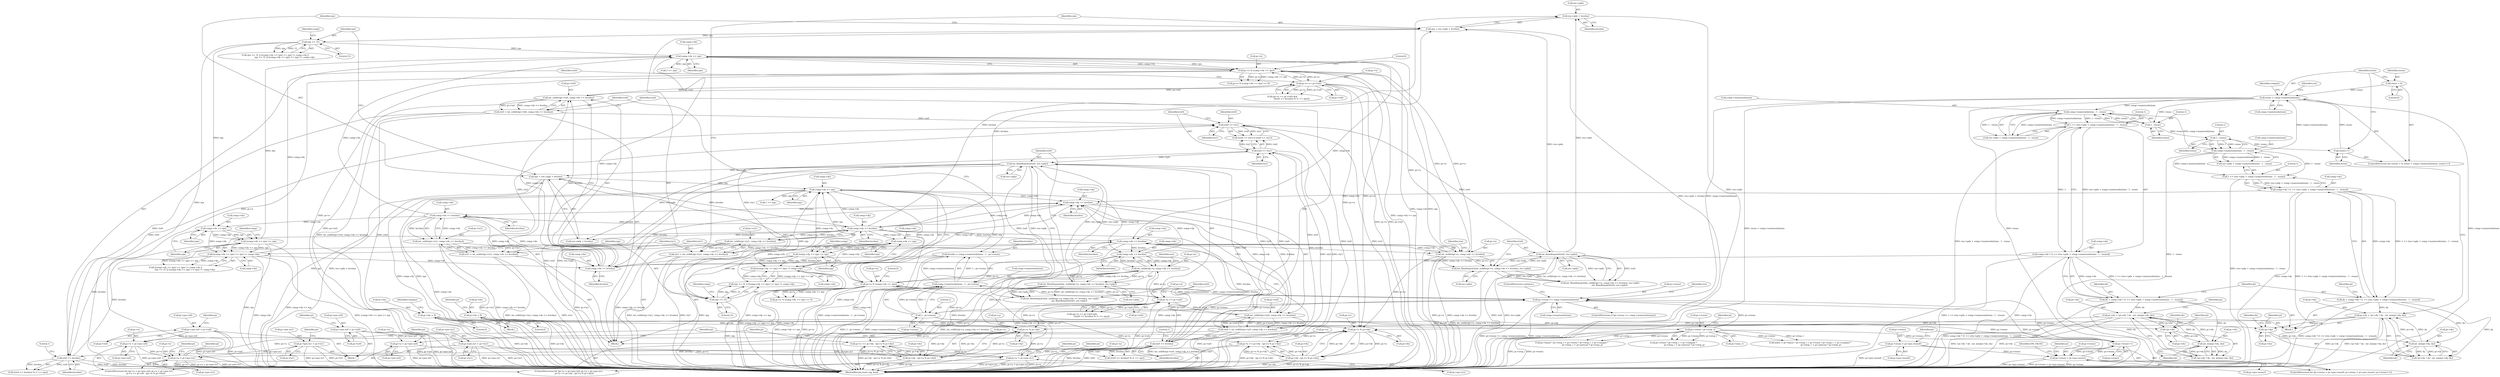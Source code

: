 digraph "0_openjpeg_c5bd64ea146162967c29bd2af0cbb845ba3eaaaf_1@pointer" {
"1000508" [label="(Call,res->pdx + levelno)"];
"1000656" [label="(Call,int_floordivpow2(trx0, res->pdx))"];
"1000632" [label="(Call,trx0 == trx1)"];
"1000462" [label="(Call,trx0 = int_ceildiv(pi->tx0, comp->dx << levelno))"];
"1000464" [label="(Call,int_ceildiv(pi->tx0, comp->dx << levelno))"];
"1000600" [label="(Call,pi->x == pi->tx0)"];
"1000589" [label="(Call,pi->x % (comp->dx << rpx))"];
"1000363" [label="(Call,pi->x < pi->poc.tx1)"];
"1000372" [label="(Call,pi->x += pi->dx - (pi->x % pi->dx))"];
"1000376" [label="(Call,pi->dx - (pi->x % pi->dx))"];
"1000380" [label="(Call,pi->x % pi->dx)"];
"1000644" [label="(Call,int_ceildiv(pi->x, comp->dx << levelno))"];
"1000648" [label="(Call,comp->dx << levelno)"];
"1000593" [label="(Call,comp->dx << rpx)"];
"1000490" [label="(Call,comp->dx << levelno)"];
"1000468" [label="(Call,comp->dx << levelno)"];
"1000186" [label="(Call,comp->dx * (1 << (res->pdx + comp->numresolutions - 1 - resno)))"];
"1000190" [label="(Call,1 << (res->pdx + comp->numresolutions - 1 - resno))"];
"1000196" [label="(Call,comp->numresolutions - 1 - resno)"];
"1000166" [label="(Call,resno < comp->numresolutions)"];
"1000163" [label="(Call,resno = 0)"];
"1000171" [label="(Call,resno++)"];
"1000219" [label="(Call,1 - resno)"];
"1000200" [label="(Call,1 - resno)"];
"1000215" [label="(Call,comp->numresolutions - 1 - resno)"];
"1000526" [label="(Call,((comp->dx << rpx) >> rpx) != comp->dx)"];
"1000527" [label="(Call,(comp->dx << rpx) >> rpx)"];
"1000528" [label="(Call,comp->dx << rpx)"];
"1000522" [label="(Call,rpx >= 31)"];
"1000506" [label="(Call,rpx = res->pdx + levelno)"];
"1000501" [label="(Call,comp->dy << levelno)"];
"1000479" [label="(Call,comp->dy << levelno)"];
"1000562" [label="(Call,comp->dy << rpy)"];
"1000541" [label="(Call,((comp->dy << rpy) >> rpy) != comp->dy)"];
"1000542" [label="(Call,(comp->dy << rpy) >> rpy)"];
"1000543" [label="(Call,comp->dy << rpy)"];
"1000538" [label="(Call,rpy >= 31)"];
"1000513" [label="(Call,rpy = res->pdy + levelno)"];
"1000677" [label="(Call,int_floordivpow2(try0, res->pdy))"];
"1000473" [label="(Call,try0 = int_ceildiv(pi->ty0, comp->dy << levelno))"];
"1000475" [label="(Call,int_ceildiv(pi->ty0, comp->dy << levelno))"];
"1000569" [label="(Call,pi->y == pi->ty0)"];
"1000558" [label="(Call,pi->y % (comp->dy << rpy))"];
"1000665" [label="(Call,int_ceildiv(pi->y, comp->dy << levelno))"];
"1000669" [label="(Call,comp->dy << levelno)"];
"1000328" [label="(Call,pi->y < pi->poc.ty1)"];
"1000337" [label="(Call,pi->y += pi->dy - (pi->y % pi->dy))"];
"1000341" [label="(Call,pi->dy - (pi->y % pi->dy))"];
"1000345" [label="(Call,pi->y % pi->dy)"];
"1000237" [label="(Call,pi->dy = !pi->dy ? dy : int_min(pi->dy, dy))"];
"1000247" [label="(Call,int_min(pi->dy, dy))"];
"1000242" [label="(Call,!pi->dy)"];
"1000137" [label="(Call,pi->dy = 0)"];
"1000203" [label="(Call,dy = comp->dy * (1 << (res->pdy + comp->numresolutions - 1 - resno)))"];
"1000205" [label="(Call,comp->dy * (1 << (res->pdy + comp->numresolutions - 1 - resno)))"];
"1000209" [label="(Call,1 << (res->pdy + comp->numresolutions - 1 - resno))"];
"1000319" [label="(Call,pi->y = pi->poc.ty0)"];
"1000258" [label="(Call,pi->poc.ty0 = pi->ty0)"];
"1000276" [label="(Call,pi->poc.ty1 = pi->ty1)"];
"1000577" [label="(Call,try0 << levelno)"];
"1000635" [label="(Call,try0 == try1)"];
"1000495" [label="(Call,try1 = int_ceildiv(pi->ty1, comp->dy << levelno))"];
"1000497" [label="(Call,int_ceildiv(pi->ty1, comp->dy << levelno))"];
"1000664" [label="(Call,int_floordivpow2(int_ceildiv(pi->y, comp->dy << levelno), res->pdy))"];
"1000451" [label="(Call,levelno = comp->numresolutions - 1 - pi->resno)"];
"1000453" [label="(Call,comp->numresolutions - 1 - pi->resno)"];
"1000432" [label="(Call,pi->resno >= comp->numresolutions)"];
"1000457" [label="(Call,1 - pi->resno)"];
"1000728" [label="(Call,pi->resno * pi->step_r)"];
"1000304" [label="(Call,pi->resno < pi->poc.resno1)"];
"1000295" [label="(Call,pi->resno = pi->poc.resno0)"];
"1000313" [label="(Call,pi->resno++)"];
"1000608" [label="(Call,trx0 << levelno)"];
"1000222" [label="(Call,pi->dx = !pi->dx ? dx : int_min(pi->dx, dx))"];
"1000184" [label="(Call,dx = comp->dx * (1 << (res->pdx + comp->numresolutions - 1 - resno)))"];
"1000232" [label="(Call,int_min(pi->dx, dx))"];
"1000227" [label="(Call,!pi->dx)"];
"1000132" [label="(Call,pi->dx = 0)"];
"1000354" [label="(Call,pi->x = pi->poc.tx0)"];
"1000267" [label="(Call,pi->poc.tx0 = pi->tx0)"];
"1000285" [label="(Call,pi->poc.tx1 = pi->tx1)"];
"1000484" [label="(Call,trx1 = int_ceildiv(pi->tx1, comp->dx << levelno))"];
"1000486" [label="(Call,int_ceildiv(pi->tx1, comp->dx << levelno))"];
"1000643" [label="(Call,int_floordivpow2(int_ceildiv(pi->x, comp->dx << levelno), res->pdx))"];
"1000494" [label="(Identifier,levelno)"];
"1000568" [label="(Call,(pi->y == pi->ty0) &&\n                             ((try0 << levelno) % (1 << rpy)))"];
"1000232" [label="(Call,int_min(pi->dx, dx))"];
"1000769" [label="(Identifier,OPJ_FALSE)"];
"1000297" [label="(Identifier,pi)"];
"1000674" [label="(Call,res->pdy)"];
"1000318" [label="(ControlStructure,for (pi->y = pi->poc.ty0; pi->y < pi->poc.ty1;\n                pi->y += pi->dy - (pi->y % pi->dy)))"];
"1000633" [label="(Identifier,trx0)"];
"1000349" [label="(Call,pi->dy)"];
"1000609" [label="(Identifier,trx0)"];
"1000540" [label="(Literal,31)"];
"1000177" [label="(Identifier,res)"];
"1000139" [label="(Identifier,pi)"];
"1000321" [label="(Identifier,pi)"];
"1000599" [label="(Call,(pi->x == pi->tx0) &&\n                            ((trx0 << levelno) % (1 << rpx)))"];
"1000524" [label="(Literal,31)"];
"1000384" [label="(Call,pi->dx)"];
"1000440" [label="(ControlStructure,continue;)"];
"1000666" [label="(Call,pi->y)"];
"1000479" [label="(Call,comp->dy << levelno)"];
"1000678" [label="(Identifier,try0)"];
"1000201" [label="(Literal,1)"];
"1000509" [label="(Call,res->pdx)"];
"1000328" [label="(Call,pi->y < pi->poc.ty1)"];
"1000268" [label="(Call,pi->poc.tx0)"];
"1000337" [label="(Call,pi->y += pi->dy - (pi->y % pi->dy))"];
"1000728" [label="(Call,pi->resno * pi->step_r)"];
"1000502" [label="(Call,comp->dy)"];
"1000206" [label="(Call,comp->dy)"];
"1000209" [label="(Call,1 << (res->pdy + comp->numresolutions - 1 - resno))"];
"1000264" [label="(Call,pi->ty0)"];
"1000234" [label="(Identifier,pi)"];
"1000354" [label="(Call,pi->x = pi->poc.tx0)"];
"1000549" [label="(Call,comp->dy)"];
"1000453" [label="(Call,comp->numresolutions - 1 - pi->resno)"];
"1000295" [label="(Call,pi->resno = pi->poc.resno0)"];
"1000259" [label="(Call,pi->poc.ty0)"];
"1000496" [label="(Identifier,try1)"];
"1000557" [label="(Call,pi->y % (comp->dy << rpy) == 0)"];
"1000506" [label="(Call,rpx = res->pdx + levelno)"];
"1000211" [label="(Call,res->pdy + comp->numresolutions - 1 - resno)"];
"1000241" [label="(Call,!pi->dy ? dy : int_min(pi->dy, dy))"];
"1000313" [label="(Call,pi->resno++)"];
"1000306" [label="(Identifier,pi)"];
"1000663" [label="(Call,int_floordivpow2(int_ceildiv(pi->y, comp->dy << levelno), res->pdy)\n                           - int_floordivpow2(try0, res->pdy))"];
"1000645" [label="(Call,pi->x)"];
"1000472" [label="(Identifier,levelno)"];
"1000248" [label="(Call,pi->dy)"];
"1000608" [label="(Call,trx0 << levelno)"];
"1000221" [label="(Identifier,resno)"];
"1000515" [label="(Call,res->pdy + levelno)"];
"1000277" [label="(Call,pi->poc.ty1)"];
"1000219" [label="(Call,1 - resno)"];
"1000320" [label="(Call,pi->y)"];
"1000132" [label="(Call,pi->dx = 0)"];
"1000436" [label="(Call,comp->numresolutions)"];
"1000286" [label="(Call,pi->poc.tx1)"];
"1000495" [label="(Call,try1 = int_ceildiv(pi->ty1, comp->dy << levelno))"];
"1000239" [label="(Identifier,pi)"];
"1000485" [label="(Identifier,trx1)"];
"1000204" [label="(Identifier,dy)"];
"1000238" [label="(Call,pi->dy)"];
"1000184" [label="(Call,dx = comp->dx * (1 << (res->pdx + comp->numresolutions - 1 - resno)))"];
"1000545" [label="(Identifier,comp)"];
"1000144" [label="(Identifier,compno)"];
"1000732" [label="(Call,pi->step_r)"];
"1000649" [label="(Call,comp->dx)"];
"1000535" [label="(Identifier,comp)"];
"1000323" [label="(Call,pi->poc.ty0)"];
"1000643" [label="(Call,int_floordivpow2(int_ceildiv(pi->x, comp->dx << levelno), res->pdx))"];
"1000717" [label="(Call,index = pi->layno * pi->step_l + pi->resno * pi->step_r + pi->compno *\n                                pi->step_c + pi->precno * pi->step_p)"];
"1000567" [label="(Literal,0)"];
"1000338" [label="(Call,pi->y)"];
"1000226" [label="(Call,!pi->dx ? dx : int_min(pi->dx, dx))"];
"1000291" [label="(Call,pi->tx1)"];
"1000632" [label="(Call,trx0 == trx1)"];
"1000719" [label="(Call,pi->layno * pi->step_l + pi->resno * pi->step_r + pi->compno *\n                                pi->step_c + pi->precno * pi->step_p)"];
"1000644" [label="(Call,int_ceildiv(pi->x, comp->dx << levelno))"];
"1000451" [label="(Call,levelno = comp->numresolutions - 1 - pi->resno)"];
"1000459" [label="(Call,pi->resno)"];
"1000473" [label="(Call,try0 = int_ceildiv(pi->ty0, comp->dy << levelno))"];
"1000196" [label="(Call,comp->numresolutions - 1 - resno)"];
"1000203" [label="(Call,dy = comp->dy * (1 << (res->pdy + comp->numresolutions - 1 - resno)))"];
"1000243" [label="(Call,pi->dy)"];
"1000233" [label="(Call,pi->dx)"];
"1000611" [label="(Call,1 << rpx)"];
"1000512" [label="(Identifier,levelno)"];
"1000432" [label="(Call,pi->resno >= comp->numresolutions)"];
"1000580" [label="(Call,1 << rpy)"];
"1000673" [label="(Identifier,levelno)"];
"1000187" [label="(Call,comp->dx)"];
"1000636" [label="(Identifier,try0)"];
"1000491" [label="(Call,comp->dx)"];
"1000528" [label="(Call,comp->dx << rpx)"];
"1000332" [label="(Call,pi->poc.ty1)"];
"1000294" [label="(ControlStructure,for (pi->resno = pi->poc.resno0; pi->resno < pi->poc.resno1; pi->resno++))"];
"1000604" [label="(Call,pi->tx0)"];
"1000539" [label="(Identifier,rpy)"];
"1000454" [label="(Call,comp->numresolutions)"];
"1000228" [label="(Call,pi->dx)"];
"1000635" [label="(Call,try0 == try1)"];
"1000727" [label="(Call,pi->resno * pi->step_r + pi->compno *\n                                pi->step_c + pi->precno * pi->step_p)"];
"1000190" [label="(Call,1 << (res->pdx + comp->numresolutions - 1 - resno))"];
"1000497" [label="(Call,int_ceildiv(pi->ty1, comp->dy << levelno))"];
"1000251" [label="(Identifier,dy)"];
"1000258" [label="(Call,pi->poc.ty0 = pi->ty0)"];
"1000166" [label="(Call,resno < comp->numresolutions)"];
"1000339" [label="(Identifier,pi)"];
"1000573" [label="(Call,pi->ty0)"];
"1000356" [label="(Identifier,pi)"];
"1000530" [label="(Identifier,comp)"];
"1000167" [label="(Identifier,resno)"];
"1000522" [label="(Call,rpx >= 31)"];
"1000631" [label="(Call,(trx0 == trx1) || (try0 == try1))"];
"1000223" [label="(Call,pi->dx)"];
"1000634" [label="(Identifier,trx1)"];
"1000486" [label="(Call,int_ceildiv(pi->tx1, comp->dx << levelno))"];
"1000304" [label="(Call,pi->resno < pi->poc.resno1)"];
"1000521" [label="(Call,rpx >= 31 || ((comp->dx << rpx) >> rpx) != comp->dx ||\n                            rpy >= 31 || ((comp->dy << rpy) >> rpy) != comp->dy)"];
"1000501" [label="(Call,comp->dy << levelno)"];
"1000242" [label="(Call,!pi->dy)"];
"1000168" [label="(Call,comp->numresolutions)"];
"1000669" [label="(Call,comp->dy << levelno)"];
"1000215" [label="(Call,comp->numresolutions - 1 - resno)"];
"1000330" [label="(Identifier,pi)"];
"1000538" [label="(Call,rpy >= 31)"];
"1000288" [label="(Identifier,pi)"];
"1000579" [label="(Identifier,levelno)"];
"1000483" [label="(Identifier,levelno)"];
"1000353" [label="(ControlStructure,for (pi->x = pi->poc.tx0; pi->x < pi->poc.tx1;\n                    pi->x += pi->dx - (pi->x % pi->dx)))"];
"1000373" [label="(Call,pi->x)"];
"1000468" [label="(Call,comp->dx << levelno)"];
"1000598" [label="(Literal,0)"];
"1000377" [label="(Call,pi->dx)"];
"1000559" [label="(Call,pi->y)"];
"1000185" [label="(Identifier,dx)"];
"1000533" [label="(Identifier,rpx)"];
"1000236" [label="(Identifier,dx)"];
"1000133" [label="(Call,pi->dx)"];
"1000514" [label="(Identifier,rpy)"];
"1000523" [label="(Identifier,rpx)"];
"1000738" [label="(Identifier,pi)"];
"1000770" [label="(MethodReturn,static opj_bool)"];
"1000345" [label="(Call,pi->y % pi->dy)"];
"1000314" [label="(Call,pi->resno)"];
"1000376" [label="(Call,pi->dx - (pi->x % pi->dx))"];
"1000577" [label="(Call,try0 << levelno)"];
"1000607" [label="(Call,(trx0 << levelno) % (1 << rpx))"];
"1000267" [label="(Call,pi->poc.tx0 = pi->tx0)"];
"1000505" [label="(Identifier,levelno)"];
"1000653" [label="(Call,res->pdx)"];
"1000656" [label="(Call,int_floordivpow2(trx0, res->pdx))"];
"1000136" [label="(Literal,0)"];
"1000279" [label="(Identifier,pi)"];
"1000547" [label="(Identifier,rpy)"];
"1000534" [label="(Call,comp->dx)"];
"1000563" [label="(Call,comp->dy)"];
"1000137" [label="(Call,pi->dy = 0)"];
"1000381" [label="(Call,pi->x)"];
"1000342" [label="(Call,pi->dy)"];
"1000433" [label="(Call,pi->resno)"];
"1000637" [label="(Identifier,try1)"];
"1000319" [label="(Call,pi->y = pi->poc.ty0)"];
"1000570" [label="(Call,pi->y)"];
"1000654" [label="(Identifier,res)"];
"1000367" [label="(Call,pi->poc.tx1)"];
"1000200" [label="(Call,1 - resno)"];
"1000315" [label="(Identifier,pi)"];
"1000463" [label="(Identifier,trx0)"];
"1000162" [label="(ControlStructure,for (resno = 0; resno < comp->numresolutions; resno++))"];
"1000508" [label="(Call,res->pdx + levelno)"];
"1000476" [label="(Call,pi->ty0)"];
"1000210" [label="(Literal,1)"];
"1000594" [label="(Call,comp->dx)"];
"1000431" [label="(ControlStructure,if (pi->resno >= comp->numresolutions))"];
"1000299" [label="(Call,pi->poc.resno0)"];
"1000442" [label="(Identifier,res)"];
"1000548" [label="(Identifier,rpy)"];
"1000276" [label="(Call,pi->poc.ty1 = pi->ty1)"];
"1000355" [label="(Call,pi->x)"];
"1000152" [label="(Identifier,compno)"];
"1000658" [label="(Call,res->pdx)"];
"1000220" [label="(Literal,1)"];
"1000164" [label="(Identifier,resno)"];
"1000558" [label="(Call,pi->y % (comp->dy << rpy))"];
"1000679" [label="(Call,res->pdy)"];
"1000273" [label="(Call,pi->tx0)"];
"1000480" [label="(Call,comp->dy)"];
"1000462" [label="(Call,trx0 = int_ceildiv(pi->tx0, comp->dx << levelno))"];
"1000600" [label="(Call,pi->x == pi->tx0)"];
"1000578" [label="(Identifier,try0)"];
"1000341" [label="(Call,pi->dy - (pi->y % pi->dy))"];
"1000529" [label="(Call,comp->dx)"];
"1000526" [label="(Call,((comp->dx << rpx) >> rpx) != comp->dx)"];
"1000465" [label="(Call,pi->tx0)"];
"1000475" [label="(Call,int_ceildiv(pi->ty0, comp->dy << levelno))"];
"1000205" [label="(Call,comp->dy * (1 << (res->pdy + comp->numresolutions - 1 - resno)))"];
"1000541" [label="(Call,((comp->dy << rpy) >> rpy) != comp->dy)"];
"1000576" [label="(Call,(try0 << levelno) % (1 << rpy))"];
"1000247" [label="(Call,int_min(pi->dy, dy))"];
"1000729" [label="(Call,pi->resno)"];
"1000588" [label="(Call,pi->x % (comp->dx << rpx) == 0)"];
"1000543" [label="(Call,comp->dy << rpy)"];
"1000192" [label="(Call,res->pdx + comp->numresolutions - 1 - resno)"];
"1000391" [label="(Identifier,pi)"];
"1000527" [label="(Call,(comp->dx << rpx) >> rpx)"];
"1000124" [label="(Block,)"];
"1000296" [label="(Call,pi->resno)"];
"1000532" [label="(Identifier,rpx)"];
"1000513" [label="(Call,rpy = res->pdy + levelno)"];
"1000222" [label="(Call,pi->dx = !pi->dx ? dx : int_min(pi->dx, dx))"];
"1000216" [label="(Call,comp->numresolutions)"];
"1000525" [label="(Call,((comp->dx << rpx) >> rpx) != comp->dx ||\n                            rpy >= 31 || ((comp->dy << rpy) >> rpy) != comp->dy)"];
"1000364" [label="(Call,pi->x)"];
"1000458" [label="(Literal,1)"];
"1000346" [label="(Call,pi->y)"];
"1000657" [label="(Identifier,trx0)"];
"1000670" [label="(Call,comp->dy)"];
"1000652" [label="(Identifier,levelno)"];
"1000569" [label="(Call,pi->y == pi->ty0)"];
"1000365" [label="(Identifier,pi)"];
"1000227" [label="(Call,!pi->dx)"];
"1000411" [label="(Block,)"];
"1000224" [label="(Identifier,pi)"];
"1000498" [label="(Call,pi->ty1)"];
"1000550" [label="(Identifier,comp)"];
"1000544" [label="(Call,comp->dy)"];
"1000329" [label="(Call,pi->y)"];
"1000186" [label="(Call,comp->dx * (1 << (res->pdx + comp->numresolutions - 1 - resno)))"];
"1000138" [label="(Call,pi->dy)"];
"1000305" [label="(Call,pi->resno)"];
"1000677" [label="(Call,int_floordivpow2(try0, res->pdy))"];
"1000171" [label="(Call,resno++)"];
"1000358" [label="(Call,pi->poc.tx0)"];
"1000372" [label="(Call,pi->x += pi->dx - (pi->x % pi->dx))"];
"1000581" [label="(Literal,1)"];
"1000566" [label="(Identifier,rpy)"];
"1000237" [label="(Call,pi->dy = !pi->dy ? dy : int_min(pi->dy, dy))"];
"1000675" [label="(Identifier,res)"];
"1000270" [label="(Identifier,pi)"];
"1000202" [label="(Identifier,resno)"];
"1000507" [label="(Identifier,rpx)"];
"1000173" [label="(Block,)"];
"1000172" [label="(Identifier,resno)"];
"1000246" [label="(Identifier,dy)"];
"1000484" [label="(Call,trx1 = int_ceildiv(pi->tx1, comp->dx << levelno))"];
"1000589" [label="(Call,pi->x % (comp->dx << rpx))"];
"1000457" [label="(Call,1 - pi->resno)"];
"1000141" [label="(Literal,0)"];
"1000163" [label="(Call,resno = 0)"];
"1000490" [label="(Call,comp->dx << levelno)"];
"1000487" [label="(Call,pi->tx1)"];
"1000257" [label="(Block,)"];
"1000469" [label="(Call,comp->dx)"];
"1000452" [label="(Identifier,levelno)"];
"1000665" [label="(Call,int_ceildiv(pi->y, comp->dy << levelno))"];
"1000542" [label="(Call,(comp->dy << rpy) >> rpy)"];
"1000610" [label="(Identifier,levelno)"];
"1000593" [label="(Call,comp->dx << rpx)"];
"1000601" [label="(Call,pi->x)"];
"1000363" [label="(Call,pi->x < pi->poc.tx1)"];
"1000197" [label="(Call,comp->numresolutions)"];
"1000562" [label="(Call,comp->dy << rpy)"];
"1000231" [label="(Identifier,dx)"];
"1000464" [label="(Call,int_ceildiv(pi->tx0, comp->dx << levelno))"];
"1000380" [label="(Call,pi->x % pi->dx)"];
"1000642" [label="(Call,int_floordivpow2(int_ceildiv(pi->x, comp->dx << levelno), res->pdx)\n                           - int_floordivpow2(trx0, res->pdx))"];
"1000249" [label="(Identifier,pi)"];
"1000285" [label="(Call,pi->poc.tx1 = pi->tx1)"];
"1000597" [label="(Identifier,rpx)"];
"1000612" [label="(Literal,1)"];
"1000474" [label="(Identifier,try0)"];
"1000308" [label="(Call,pi->poc.resno1)"];
"1000165" [label="(Literal,0)"];
"1000664" [label="(Call,int_floordivpow2(int_ceildiv(pi->y, comp->dy << levelno), res->pdy))"];
"1000537" [label="(Call,rpy >= 31 || ((comp->dy << rpy) >> rpy) != comp->dy)"];
"1000648" [label="(Call,comp->dx << levelno)"];
"1000590" [label="(Call,pi->x)"];
"1000191" [label="(Literal,1)"];
"1000282" [label="(Call,pi->ty1)"];
"1000508" -> "1000506"  [label="AST: "];
"1000508" -> "1000512"  [label="CFG: "];
"1000509" -> "1000508"  [label="AST: "];
"1000512" -> "1000508"  [label="AST: "];
"1000506" -> "1000508"  [label="CFG: "];
"1000508" -> "1000770"  [label="DDG: res->pdx"];
"1000656" -> "1000508"  [label="DDG: res->pdx"];
"1000501" -> "1000508"  [label="DDG: levelno"];
"1000656" -> "1000642"  [label="AST: "];
"1000656" -> "1000658"  [label="CFG: "];
"1000657" -> "1000656"  [label="AST: "];
"1000658" -> "1000656"  [label="AST: "];
"1000642" -> "1000656"  [label="CFG: "];
"1000656" -> "1000770"  [label="DDG: res->pdx"];
"1000656" -> "1000770"  [label="DDG: trx0"];
"1000656" -> "1000506"  [label="DDG: res->pdx"];
"1000656" -> "1000643"  [label="DDG: res->pdx"];
"1000656" -> "1000642"  [label="DDG: trx0"];
"1000656" -> "1000642"  [label="DDG: res->pdx"];
"1000632" -> "1000656"  [label="DDG: trx0"];
"1000643" -> "1000656"  [label="DDG: res->pdx"];
"1000632" -> "1000631"  [label="AST: "];
"1000632" -> "1000634"  [label="CFG: "];
"1000633" -> "1000632"  [label="AST: "];
"1000634" -> "1000632"  [label="AST: "];
"1000636" -> "1000632"  [label="CFG: "];
"1000631" -> "1000632"  [label="CFG: "];
"1000632" -> "1000770"  [label="DDG: trx0"];
"1000632" -> "1000770"  [label="DDG: trx1"];
"1000632" -> "1000631"  [label="DDG: trx0"];
"1000632" -> "1000631"  [label="DDG: trx1"];
"1000462" -> "1000632"  [label="DDG: trx0"];
"1000608" -> "1000632"  [label="DDG: trx0"];
"1000484" -> "1000632"  [label="DDG: trx1"];
"1000462" -> "1000411"  [label="AST: "];
"1000462" -> "1000464"  [label="CFG: "];
"1000463" -> "1000462"  [label="AST: "];
"1000464" -> "1000462"  [label="AST: "];
"1000474" -> "1000462"  [label="CFG: "];
"1000462" -> "1000770"  [label="DDG: trx0"];
"1000462" -> "1000770"  [label="DDG: int_ceildiv(pi->tx0, comp->dx << levelno)"];
"1000464" -> "1000462"  [label="DDG: pi->tx0"];
"1000464" -> "1000462"  [label="DDG: comp->dx << levelno"];
"1000462" -> "1000608"  [label="DDG: trx0"];
"1000464" -> "1000468"  [label="CFG: "];
"1000465" -> "1000464"  [label="AST: "];
"1000468" -> "1000464"  [label="AST: "];
"1000464" -> "1000770"  [label="DDG: pi->tx0"];
"1000600" -> "1000464"  [label="DDG: pi->tx0"];
"1000468" -> "1000464"  [label="DDG: comp->dx"];
"1000468" -> "1000464"  [label="DDG: levelno"];
"1000464" -> "1000600"  [label="DDG: pi->tx0"];
"1000600" -> "1000599"  [label="AST: "];
"1000600" -> "1000604"  [label="CFG: "];
"1000601" -> "1000600"  [label="AST: "];
"1000604" -> "1000600"  [label="AST: "];
"1000609" -> "1000600"  [label="CFG: "];
"1000599" -> "1000600"  [label="CFG: "];
"1000600" -> "1000770"  [label="DDG: pi->tx0"];
"1000600" -> "1000770"  [label="DDG: pi->x"];
"1000600" -> "1000380"  [label="DDG: pi->x"];
"1000600" -> "1000589"  [label="DDG: pi->x"];
"1000600" -> "1000599"  [label="DDG: pi->x"];
"1000600" -> "1000599"  [label="DDG: pi->tx0"];
"1000589" -> "1000600"  [label="DDG: pi->x"];
"1000600" -> "1000644"  [label="DDG: pi->x"];
"1000589" -> "1000588"  [label="AST: "];
"1000589" -> "1000593"  [label="CFG: "];
"1000590" -> "1000589"  [label="AST: "];
"1000593" -> "1000589"  [label="AST: "];
"1000598" -> "1000589"  [label="CFG: "];
"1000589" -> "1000770"  [label="DDG: pi->x"];
"1000589" -> "1000770"  [label="DDG: comp->dx << rpx"];
"1000589" -> "1000380"  [label="DDG: pi->x"];
"1000589" -> "1000588"  [label="DDG: pi->x"];
"1000589" -> "1000588"  [label="DDG: comp->dx << rpx"];
"1000363" -> "1000589"  [label="DDG: pi->x"];
"1000644" -> "1000589"  [label="DDG: pi->x"];
"1000593" -> "1000589"  [label="DDG: comp->dx"];
"1000593" -> "1000589"  [label="DDG: rpx"];
"1000589" -> "1000644"  [label="DDG: pi->x"];
"1000363" -> "1000353"  [label="AST: "];
"1000363" -> "1000367"  [label="CFG: "];
"1000364" -> "1000363"  [label="AST: "];
"1000367" -> "1000363"  [label="AST: "];
"1000391" -> "1000363"  [label="CFG: "];
"1000339" -> "1000363"  [label="CFG: "];
"1000363" -> "1000770"  [label="DDG: pi->x"];
"1000363" -> "1000770"  [label="DDG: pi->poc.tx1"];
"1000363" -> "1000770"  [label="DDG: pi->x < pi->poc.tx1"];
"1000372" -> "1000363"  [label="DDG: pi->x"];
"1000354" -> "1000363"  [label="DDG: pi->x"];
"1000285" -> "1000363"  [label="DDG: pi->poc.tx1"];
"1000363" -> "1000380"  [label="DDG: pi->x"];
"1000372" -> "1000353"  [label="AST: "];
"1000372" -> "1000376"  [label="CFG: "];
"1000373" -> "1000372"  [label="AST: "];
"1000376" -> "1000372"  [label="AST: "];
"1000365" -> "1000372"  [label="CFG: "];
"1000372" -> "1000770"  [label="DDG: pi->dx - (pi->x % pi->dx)"];
"1000376" -> "1000372"  [label="DDG: pi->dx"];
"1000376" -> "1000372"  [label="DDG: pi->x % pi->dx"];
"1000380" -> "1000372"  [label="DDG: pi->x"];
"1000376" -> "1000380"  [label="CFG: "];
"1000377" -> "1000376"  [label="AST: "];
"1000380" -> "1000376"  [label="AST: "];
"1000376" -> "1000770"  [label="DDG: pi->dx"];
"1000376" -> "1000770"  [label="DDG: pi->x % pi->dx"];
"1000380" -> "1000376"  [label="DDG: pi->dx"];
"1000380" -> "1000376"  [label="DDG: pi->x"];
"1000376" -> "1000380"  [label="DDG: pi->dx"];
"1000380" -> "1000384"  [label="CFG: "];
"1000381" -> "1000380"  [label="AST: "];
"1000384" -> "1000380"  [label="AST: "];
"1000644" -> "1000380"  [label="DDG: pi->x"];
"1000222" -> "1000380"  [label="DDG: pi->dx"];
"1000132" -> "1000380"  [label="DDG: pi->dx"];
"1000644" -> "1000643"  [label="AST: "];
"1000644" -> "1000648"  [label="CFG: "];
"1000645" -> "1000644"  [label="AST: "];
"1000648" -> "1000644"  [label="AST: "];
"1000654" -> "1000644"  [label="CFG: "];
"1000644" -> "1000770"  [label="DDG: comp->dx << levelno"];
"1000644" -> "1000770"  [label="DDG: pi->x"];
"1000644" -> "1000643"  [label="DDG: pi->x"];
"1000644" -> "1000643"  [label="DDG: comp->dx << levelno"];
"1000648" -> "1000644"  [label="DDG: comp->dx"];
"1000648" -> "1000644"  [label="DDG: levelno"];
"1000648" -> "1000652"  [label="CFG: "];
"1000649" -> "1000648"  [label="AST: "];
"1000652" -> "1000648"  [label="AST: "];
"1000648" -> "1000770"  [label="DDG: comp->dx"];
"1000648" -> "1000468"  [label="DDG: comp->dx"];
"1000593" -> "1000648"  [label="DDG: comp->dx"];
"1000577" -> "1000648"  [label="DDG: levelno"];
"1000608" -> "1000648"  [label="DDG: levelno"];
"1000501" -> "1000648"  [label="DDG: levelno"];
"1000648" -> "1000669"  [label="DDG: levelno"];
"1000593" -> "1000597"  [label="CFG: "];
"1000594" -> "1000593"  [label="AST: "];
"1000597" -> "1000593"  [label="AST: "];
"1000593" -> "1000770"  [label="DDG: rpx"];
"1000593" -> "1000770"  [label="DDG: comp->dx"];
"1000593" -> "1000468"  [label="DDG: comp->dx"];
"1000490" -> "1000593"  [label="DDG: comp->dx"];
"1000526" -> "1000593"  [label="DDG: comp->dx"];
"1000527" -> "1000593"  [label="DDG: rpx"];
"1000522" -> "1000593"  [label="DDG: rpx"];
"1000593" -> "1000611"  [label="DDG: rpx"];
"1000490" -> "1000486"  [label="AST: "];
"1000490" -> "1000494"  [label="CFG: "];
"1000491" -> "1000490"  [label="AST: "];
"1000494" -> "1000490"  [label="AST: "];
"1000486" -> "1000490"  [label="CFG: "];
"1000490" -> "1000770"  [label="DDG: comp->dx"];
"1000490" -> "1000468"  [label="DDG: comp->dx"];
"1000490" -> "1000486"  [label="DDG: comp->dx"];
"1000490" -> "1000486"  [label="DDG: levelno"];
"1000468" -> "1000490"  [label="DDG: comp->dx"];
"1000479" -> "1000490"  [label="DDG: levelno"];
"1000490" -> "1000501"  [label="DDG: levelno"];
"1000490" -> "1000528"  [label="DDG: comp->dx"];
"1000468" -> "1000472"  [label="CFG: "];
"1000469" -> "1000468"  [label="AST: "];
"1000472" -> "1000468"  [label="AST: "];
"1000186" -> "1000468"  [label="DDG: comp->dx"];
"1000526" -> "1000468"  [label="DDG: comp->dx"];
"1000451" -> "1000468"  [label="DDG: levelno"];
"1000468" -> "1000479"  [label="DDG: levelno"];
"1000186" -> "1000184"  [label="AST: "];
"1000186" -> "1000190"  [label="CFG: "];
"1000187" -> "1000186"  [label="AST: "];
"1000190" -> "1000186"  [label="AST: "];
"1000184" -> "1000186"  [label="CFG: "];
"1000186" -> "1000770"  [label="DDG: comp->dx"];
"1000186" -> "1000770"  [label="DDG: 1 << (res->pdx + comp->numresolutions - 1 - resno)"];
"1000186" -> "1000184"  [label="DDG: comp->dx"];
"1000186" -> "1000184"  [label="DDG: 1 << (res->pdx + comp->numresolutions - 1 - resno)"];
"1000190" -> "1000186"  [label="DDG: 1"];
"1000190" -> "1000186"  [label="DDG: res->pdx + comp->numresolutions - 1 - resno"];
"1000190" -> "1000192"  [label="CFG: "];
"1000191" -> "1000190"  [label="AST: "];
"1000192" -> "1000190"  [label="AST: "];
"1000190" -> "1000770"  [label="DDG: res->pdx + comp->numresolutions - 1 - resno"];
"1000196" -> "1000190"  [label="DDG: comp->numresolutions"];
"1000196" -> "1000190"  [label="DDG: 1 - resno"];
"1000196" -> "1000192"  [label="AST: "];
"1000196" -> "1000200"  [label="CFG: "];
"1000197" -> "1000196"  [label="AST: "];
"1000200" -> "1000196"  [label="AST: "];
"1000192" -> "1000196"  [label="CFG: "];
"1000196" -> "1000192"  [label="DDG: comp->numresolutions"];
"1000196" -> "1000192"  [label="DDG: 1 - resno"];
"1000166" -> "1000196"  [label="DDG: comp->numresolutions"];
"1000200" -> "1000196"  [label="DDG: 1"];
"1000200" -> "1000196"  [label="DDG: resno"];
"1000196" -> "1000215"  [label="DDG: comp->numresolutions"];
"1000166" -> "1000162"  [label="AST: "];
"1000166" -> "1000168"  [label="CFG: "];
"1000167" -> "1000166"  [label="AST: "];
"1000168" -> "1000166"  [label="AST: "];
"1000177" -> "1000166"  [label="CFG: "];
"1000152" -> "1000166"  [label="CFG: "];
"1000166" -> "1000770"  [label="DDG: comp->numresolutions"];
"1000166" -> "1000770"  [label="DDG: resno < comp->numresolutions"];
"1000166" -> "1000770"  [label="DDG: resno"];
"1000163" -> "1000166"  [label="DDG: resno"];
"1000171" -> "1000166"  [label="DDG: resno"];
"1000215" -> "1000166"  [label="DDG: comp->numresolutions"];
"1000166" -> "1000200"  [label="DDG: resno"];
"1000166" -> "1000432"  [label="DDG: comp->numresolutions"];
"1000163" -> "1000162"  [label="AST: "];
"1000163" -> "1000165"  [label="CFG: "];
"1000164" -> "1000163"  [label="AST: "];
"1000165" -> "1000163"  [label="AST: "];
"1000167" -> "1000163"  [label="CFG: "];
"1000171" -> "1000162"  [label="AST: "];
"1000171" -> "1000172"  [label="CFG: "];
"1000172" -> "1000171"  [label="AST: "];
"1000167" -> "1000171"  [label="CFG: "];
"1000219" -> "1000171"  [label="DDG: resno"];
"1000219" -> "1000215"  [label="AST: "];
"1000219" -> "1000221"  [label="CFG: "];
"1000220" -> "1000219"  [label="AST: "];
"1000221" -> "1000219"  [label="AST: "];
"1000215" -> "1000219"  [label="CFG: "];
"1000219" -> "1000215"  [label="DDG: 1"];
"1000219" -> "1000215"  [label="DDG: resno"];
"1000200" -> "1000219"  [label="DDG: resno"];
"1000200" -> "1000202"  [label="CFG: "];
"1000201" -> "1000200"  [label="AST: "];
"1000202" -> "1000200"  [label="AST: "];
"1000215" -> "1000211"  [label="AST: "];
"1000216" -> "1000215"  [label="AST: "];
"1000211" -> "1000215"  [label="CFG: "];
"1000215" -> "1000770"  [label="DDG: 1 - resno"];
"1000215" -> "1000209"  [label="DDG: comp->numresolutions"];
"1000215" -> "1000209"  [label="DDG: 1 - resno"];
"1000215" -> "1000211"  [label="DDG: comp->numresolutions"];
"1000215" -> "1000211"  [label="DDG: 1 - resno"];
"1000526" -> "1000525"  [label="AST: "];
"1000526" -> "1000534"  [label="CFG: "];
"1000527" -> "1000526"  [label="AST: "];
"1000534" -> "1000526"  [label="AST: "];
"1000539" -> "1000526"  [label="CFG: "];
"1000525" -> "1000526"  [label="CFG: "];
"1000526" -> "1000770"  [label="DDG: comp->dx"];
"1000526" -> "1000770"  [label="DDG: (comp->dx << rpx) >> rpx"];
"1000526" -> "1000525"  [label="DDG: (comp->dx << rpx) >> rpx"];
"1000526" -> "1000525"  [label="DDG: comp->dx"];
"1000527" -> "1000526"  [label="DDG: comp->dx << rpx"];
"1000527" -> "1000526"  [label="DDG: rpx"];
"1000528" -> "1000526"  [label="DDG: comp->dx"];
"1000527" -> "1000533"  [label="CFG: "];
"1000528" -> "1000527"  [label="AST: "];
"1000533" -> "1000527"  [label="AST: "];
"1000535" -> "1000527"  [label="CFG: "];
"1000527" -> "1000770"  [label="DDG: rpx"];
"1000527" -> "1000770"  [label="DDG: comp->dx << rpx"];
"1000528" -> "1000527"  [label="DDG: comp->dx"];
"1000528" -> "1000527"  [label="DDG: rpx"];
"1000528" -> "1000532"  [label="CFG: "];
"1000529" -> "1000528"  [label="AST: "];
"1000532" -> "1000528"  [label="AST: "];
"1000533" -> "1000528"  [label="CFG: "];
"1000522" -> "1000528"  [label="DDG: rpx"];
"1000522" -> "1000521"  [label="AST: "];
"1000522" -> "1000524"  [label="CFG: "];
"1000523" -> "1000522"  [label="AST: "];
"1000524" -> "1000522"  [label="AST: "];
"1000530" -> "1000522"  [label="CFG: "];
"1000521" -> "1000522"  [label="CFG: "];
"1000522" -> "1000770"  [label="DDG: rpx"];
"1000522" -> "1000521"  [label="DDG: rpx"];
"1000522" -> "1000521"  [label="DDG: 31"];
"1000506" -> "1000522"  [label="DDG: rpx"];
"1000506" -> "1000411"  [label="AST: "];
"1000507" -> "1000506"  [label="AST: "];
"1000514" -> "1000506"  [label="CFG: "];
"1000506" -> "1000770"  [label="DDG: res->pdx + levelno"];
"1000501" -> "1000506"  [label="DDG: levelno"];
"1000501" -> "1000497"  [label="AST: "];
"1000501" -> "1000505"  [label="CFG: "];
"1000502" -> "1000501"  [label="AST: "];
"1000505" -> "1000501"  [label="AST: "];
"1000497" -> "1000501"  [label="CFG: "];
"1000501" -> "1000770"  [label="DDG: comp->dy"];
"1000501" -> "1000479"  [label="DDG: comp->dy"];
"1000501" -> "1000497"  [label="DDG: comp->dy"];
"1000501" -> "1000497"  [label="DDG: levelno"];
"1000479" -> "1000501"  [label="DDG: comp->dy"];
"1000501" -> "1000513"  [label="DDG: levelno"];
"1000501" -> "1000515"  [label="DDG: levelno"];
"1000501" -> "1000543"  [label="DDG: comp->dy"];
"1000501" -> "1000562"  [label="DDG: comp->dy"];
"1000501" -> "1000577"  [label="DDG: levelno"];
"1000501" -> "1000608"  [label="DDG: levelno"];
"1000479" -> "1000475"  [label="AST: "];
"1000479" -> "1000483"  [label="CFG: "];
"1000480" -> "1000479"  [label="AST: "];
"1000483" -> "1000479"  [label="AST: "];
"1000475" -> "1000479"  [label="CFG: "];
"1000479" -> "1000475"  [label="DDG: comp->dy"];
"1000479" -> "1000475"  [label="DDG: levelno"];
"1000562" -> "1000479"  [label="DDG: comp->dy"];
"1000205" -> "1000479"  [label="DDG: comp->dy"];
"1000541" -> "1000479"  [label="DDG: comp->dy"];
"1000669" -> "1000479"  [label="DDG: comp->dy"];
"1000562" -> "1000558"  [label="AST: "];
"1000562" -> "1000566"  [label="CFG: "];
"1000563" -> "1000562"  [label="AST: "];
"1000566" -> "1000562"  [label="AST: "];
"1000558" -> "1000562"  [label="CFG: "];
"1000562" -> "1000770"  [label="DDG: comp->dy"];
"1000562" -> "1000770"  [label="DDG: rpy"];
"1000562" -> "1000558"  [label="DDG: comp->dy"];
"1000562" -> "1000558"  [label="DDG: rpy"];
"1000541" -> "1000562"  [label="DDG: comp->dy"];
"1000542" -> "1000562"  [label="DDG: rpy"];
"1000513" -> "1000562"  [label="DDG: rpy"];
"1000538" -> "1000562"  [label="DDG: rpy"];
"1000562" -> "1000580"  [label="DDG: rpy"];
"1000562" -> "1000669"  [label="DDG: comp->dy"];
"1000541" -> "1000537"  [label="AST: "];
"1000541" -> "1000549"  [label="CFG: "];
"1000542" -> "1000541"  [label="AST: "];
"1000549" -> "1000541"  [label="AST: "];
"1000537" -> "1000541"  [label="CFG: "];
"1000541" -> "1000770"  [label="DDG: (comp->dy << rpy) >> rpy"];
"1000541" -> "1000770"  [label="DDG: comp->dy"];
"1000541" -> "1000537"  [label="DDG: (comp->dy << rpy) >> rpy"];
"1000541" -> "1000537"  [label="DDG: comp->dy"];
"1000542" -> "1000541"  [label="DDG: comp->dy << rpy"];
"1000542" -> "1000541"  [label="DDG: rpy"];
"1000543" -> "1000541"  [label="DDG: comp->dy"];
"1000542" -> "1000548"  [label="CFG: "];
"1000543" -> "1000542"  [label="AST: "];
"1000548" -> "1000542"  [label="AST: "];
"1000550" -> "1000542"  [label="CFG: "];
"1000542" -> "1000770"  [label="DDG: rpy"];
"1000542" -> "1000770"  [label="DDG: comp->dy << rpy"];
"1000543" -> "1000542"  [label="DDG: comp->dy"];
"1000543" -> "1000542"  [label="DDG: rpy"];
"1000543" -> "1000547"  [label="CFG: "];
"1000544" -> "1000543"  [label="AST: "];
"1000547" -> "1000543"  [label="AST: "];
"1000548" -> "1000543"  [label="CFG: "];
"1000538" -> "1000543"  [label="DDG: rpy"];
"1000538" -> "1000537"  [label="AST: "];
"1000538" -> "1000540"  [label="CFG: "];
"1000539" -> "1000538"  [label="AST: "];
"1000540" -> "1000538"  [label="AST: "];
"1000545" -> "1000538"  [label="CFG: "];
"1000537" -> "1000538"  [label="CFG: "];
"1000538" -> "1000770"  [label="DDG: rpy"];
"1000538" -> "1000537"  [label="DDG: rpy"];
"1000538" -> "1000537"  [label="DDG: 31"];
"1000513" -> "1000538"  [label="DDG: rpy"];
"1000513" -> "1000411"  [label="AST: "];
"1000513" -> "1000515"  [label="CFG: "];
"1000514" -> "1000513"  [label="AST: "];
"1000515" -> "1000513"  [label="AST: "];
"1000523" -> "1000513"  [label="CFG: "];
"1000513" -> "1000770"  [label="DDG: rpy"];
"1000513" -> "1000770"  [label="DDG: res->pdy + levelno"];
"1000677" -> "1000513"  [label="DDG: res->pdy"];
"1000677" -> "1000663"  [label="AST: "];
"1000677" -> "1000679"  [label="CFG: "];
"1000678" -> "1000677"  [label="AST: "];
"1000679" -> "1000677"  [label="AST: "];
"1000663" -> "1000677"  [label="CFG: "];
"1000677" -> "1000770"  [label="DDG: try0"];
"1000677" -> "1000770"  [label="DDG: res->pdy"];
"1000677" -> "1000515"  [label="DDG: res->pdy"];
"1000677" -> "1000664"  [label="DDG: res->pdy"];
"1000677" -> "1000663"  [label="DDG: try0"];
"1000677" -> "1000663"  [label="DDG: res->pdy"];
"1000473" -> "1000677"  [label="DDG: try0"];
"1000577" -> "1000677"  [label="DDG: try0"];
"1000635" -> "1000677"  [label="DDG: try0"];
"1000664" -> "1000677"  [label="DDG: res->pdy"];
"1000473" -> "1000411"  [label="AST: "];
"1000473" -> "1000475"  [label="CFG: "];
"1000474" -> "1000473"  [label="AST: "];
"1000475" -> "1000473"  [label="AST: "];
"1000485" -> "1000473"  [label="CFG: "];
"1000473" -> "1000770"  [label="DDG: try0"];
"1000473" -> "1000770"  [label="DDG: int_ceildiv(pi->ty0, comp->dy << levelno)"];
"1000475" -> "1000473"  [label="DDG: pi->ty0"];
"1000475" -> "1000473"  [label="DDG: comp->dy << levelno"];
"1000473" -> "1000577"  [label="DDG: try0"];
"1000473" -> "1000635"  [label="DDG: try0"];
"1000476" -> "1000475"  [label="AST: "];
"1000475" -> "1000770"  [label="DDG: pi->ty0"];
"1000569" -> "1000475"  [label="DDG: pi->ty0"];
"1000475" -> "1000569"  [label="DDG: pi->ty0"];
"1000569" -> "1000568"  [label="AST: "];
"1000569" -> "1000573"  [label="CFG: "];
"1000570" -> "1000569"  [label="AST: "];
"1000573" -> "1000569"  [label="AST: "];
"1000578" -> "1000569"  [label="CFG: "];
"1000568" -> "1000569"  [label="CFG: "];
"1000569" -> "1000770"  [label="DDG: pi->y"];
"1000569" -> "1000770"  [label="DDG: pi->ty0"];
"1000569" -> "1000345"  [label="DDG: pi->y"];
"1000569" -> "1000558"  [label="DDG: pi->y"];
"1000569" -> "1000568"  [label="DDG: pi->y"];
"1000569" -> "1000568"  [label="DDG: pi->ty0"];
"1000558" -> "1000569"  [label="DDG: pi->y"];
"1000569" -> "1000665"  [label="DDG: pi->y"];
"1000558" -> "1000557"  [label="AST: "];
"1000559" -> "1000558"  [label="AST: "];
"1000567" -> "1000558"  [label="CFG: "];
"1000558" -> "1000770"  [label="DDG: comp->dy << rpy"];
"1000558" -> "1000770"  [label="DDG: pi->y"];
"1000558" -> "1000345"  [label="DDG: pi->y"];
"1000558" -> "1000557"  [label="DDG: pi->y"];
"1000558" -> "1000557"  [label="DDG: comp->dy << rpy"];
"1000665" -> "1000558"  [label="DDG: pi->y"];
"1000328" -> "1000558"  [label="DDG: pi->y"];
"1000558" -> "1000665"  [label="DDG: pi->y"];
"1000665" -> "1000664"  [label="AST: "];
"1000665" -> "1000669"  [label="CFG: "];
"1000666" -> "1000665"  [label="AST: "];
"1000669" -> "1000665"  [label="AST: "];
"1000675" -> "1000665"  [label="CFG: "];
"1000665" -> "1000770"  [label="DDG: pi->y"];
"1000665" -> "1000770"  [label="DDG: comp->dy << levelno"];
"1000665" -> "1000345"  [label="DDG: pi->y"];
"1000665" -> "1000664"  [label="DDG: pi->y"];
"1000665" -> "1000664"  [label="DDG: comp->dy << levelno"];
"1000669" -> "1000665"  [label="DDG: comp->dy"];
"1000669" -> "1000665"  [label="DDG: levelno"];
"1000669" -> "1000673"  [label="CFG: "];
"1000670" -> "1000669"  [label="AST: "];
"1000673" -> "1000669"  [label="AST: "];
"1000669" -> "1000770"  [label="DDG: comp->dy"];
"1000669" -> "1000770"  [label="DDG: levelno"];
"1000328" -> "1000318"  [label="AST: "];
"1000328" -> "1000332"  [label="CFG: "];
"1000329" -> "1000328"  [label="AST: "];
"1000332" -> "1000328"  [label="AST: "];
"1000356" -> "1000328"  [label="CFG: "];
"1000315" -> "1000328"  [label="CFG: "];
"1000328" -> "1000770"  [label="DDG: pi->poc.ty1"];
"1000328" -> "1000770"  [label="DDG: pi->y < pi->poc.ty1"];
"1000328" -> "1000770"  [label="DDG: pi->y"];
"1000337" -> "1000328"  [label="DDG: pi->y"];
"1000319" -> "1000328"  [label="DDG: pi->y"];
"1000276" -> "1000328"  [label="DDG: pi->poc.ty1"];
"1000328" -> "1000345"  [label="DDG: pi->y"];
"1000337" -> "1000318"  [label="AST: "];
"1000337" -> "1000341"  [label="CFG: "];
"1000338" -> "1000337"  [label="AST: "];
"1000341" -> "1000337"  [label="AST: "];
"1000330" -> "1000337"  [label="CFG: "];
"1000337" -> "1000770"  [label="DDG: pi->dy - (pi->y % pi->dy)"];
"1000341" -> "1000337"  [label="DDG: pi->dy"];
"1000341" -> "1000337"  [label="DDG: pi->y % pi->dy"];
"1000345" -> "1000337"  [label="DDG: pi->y"];
"1000341" -> "1000345"  [label="CFG: "];
"1000342" -> "1000341"  [label="AST: "];
"1000345" -> "1000341"  [label="AST: "];
"1000341" -> "1000770"  [label="DDG: pi->dy"];
"1000341" -> "1000770"  [label="DDG: pi->y % pi->dy"];
"1000345" -> "1000341"  [label="DDG: pi->dy"];
"1000345" -> "1000341"  [label="DDG: pi->y"];
"1000341" -> "1000345"  [label="DDG: pi->dy"];
"1000345" -> "1000349"  [label="CFG: "];
"1000346" -> "1000345"  [label="AST: "];
"1000349" -> "1000345"  [label="AST: "];
"1000237" -> "1000345"  [label="DDG: pi->dy"];
"1000137" -> "1000345"  [label="DDG: pi->dy"];
"1000237" -> "1000173"  [label="AST: "];
"1000237" -> "1000241"  [label="CFG: "];
"1000238" -> "1000237"  [label="AST: "];
"1000241" -> "1000237"  [label="AST: "];
"1000172" -> "1000237"  [label="CFG: "];
"1000237" -> "1000770"  [label="DDG: pi->dy"];
"1000237" -> "1000770"  [label="DDG: !pi->dy ? dy : int_min(pi->dy, dy)"];
"1000247" -> "1000237"  [label="DDG: dy"];
"1000247" -> "1000237"  [label="DDG: pi->dy"];
"1000203" -> "1000237"  [label="DDG: dy"];
"1000237" -> "1000242"  [label="DDG: pi->dy"];
"1000247" -> "1000241"  [label="AST: "];
"1000247" -> "1000251"  [label="CFG: "];
"1000248" -> "1000247"  [label="AST: "];
"1000251" -> "1000247"  [label="AST: "];
"1000241" -> "1000247"  [label="CFG: "];
"1000247" -> "1000241"  [label="DDG: dy"];
"1000247" -> "1000241"  [label="DDG: pi->dy"];
"1000242" -> "1000247"  [label="DDG: pi->dy"];
"1000203" -> "1000247"  [label="DDG: dy"];
"1000242" -> "1000241"  [label="AST: "];
"1000242" -> "1000243"  [label="CFG: "];
"1000243" -> "1000242"  [label="AST: "];
"1000246" -> "1000242"  [label="CFG: "];
"1000249" -> "1000242"  [label="CFG: "];
"1000137" -> "1000242"  [label="DDG: pi->dy"];
"1000137" -> "1000124"  [label="AST: "];
"1000137" -> "1000141"  [label="CFG: "];
"1000138" -> "1000137"  [label="AST: "];
"1000141" -> "1000137"  [label="AST: "];
"1000144" -> "1000137"  [label="CFG: "];
"1000137" -> "1000770"  [label="DDG: pi->dy"];
"1000203" -> "1000173"  [label="AST: "];
"1000203" -> "1000205"  [label="CFG: "];
"1000204" -> "1000203"  [label="AST: "];
"1000205" -> "1000203"  [label="AST: "];
"1000224" -> "1000203"  [label="CFG: "];
"1000203" -> "1000770"  [label="DDG: comp->dy * (1 << (res->pdy + comp->numresolutions - 1 - resno))"];
"1000205" -> "1000203"  [label="DDG: comp->dy"];
"1000205" -> "1000203"  [label="DDG: 1 << (res->pdy + comp->numresolutions - 1 - resno)"];
"1000203" -> "1000241"  [label="DDG: dy"];
"1000205" -> "1000209"  [label="CFG: "];
"1000206" -> "1000205"  [label="AST: "];
"1000209" -> "1000205"  [label="AST: "];
"1000205" -> "1000770"  [label="DDG: 1 << (res->pdy + comp->numresolutions - 1 - resno)"];
"1000205" -> "1000770"  [label="DDG: comp->dy"];
"1000209" -> "1000205"  [label="DDG: 1"];
"1000209" -> "1000205"  [label="DDG: res->pdy + comp->numresolutions - 1 - resno"];
"1000209" -> "1000211"  [label="CFG: "];
"1000210" -> "1000209"  [label="AST: "];
"1000211" -> "1000209"  [label="AST: "];
"1000209" -> "1000770"  [label="DDG: res->pdy + comp->numresolutions - 1 - resno"];
"1000319" -> "1000318"  [label="AST: "];
"1000319" -> "1000323"  [label="CFG: "];
"1000320" -> "1000319"  [label="AST: "];
"1000323" -> "1000319"  [label="AST: "];
"1000330" -> "1000319"  [label="CFG: "];
"1000319" -> "1000770"  [label="DDG: pi->poc.ty0"];
"1000258" -> "1000319"  [label="DDG: pi->poc.ty0"];
"1000258" -> "1000257"  [label="AST: "];
"1000258" -> "1000264"  [label="CFG: "];
"1000259" -> "1000258"  [label="AST: "];
"1000264" -> "1000258"  [label="AST: "];
"1000270" -> "1000258"  [label="CFG: "];
"1000258" -> "1000770"  [label="DDG: pi->poc.ty0"];
"1000258" -> "1000770"  [label="DDG: pi->ty0"];
"1000276" -> "1000257"  [label="AST: "];
"1000276" -> "1000282"  [label="CFG: "];
"1000277" -> "1000276"  [label="AST: "];
"1000282" -> "1000276"  [label="AST: "];
"1000288" -> "1000276"  [label="CFG: "];
"1000276" -> "1000770"  [label="DDG: pi->ty1"];
"1000276" -> "1000770"  [label="DDG: pi->poc.ty1"];
"1000577" -> "1000576"  [label="AST: "];
"1000577" -> "1000579"  [label="CFG: "];
"1000578" -> "1000577"  [label="AST: "];
"1000579" -> "1000577"  [label="AST: "];
"1000581" -> "1000577"  [label="CFG: "];
"1000577" -> "1000770"  [label="DDG: levelno"];
"1000577" -> "1000770"  [label="DDG: try0"];
"1000577" -> "1000576"  [label="DDG: try0"];
"1000577" -> "1000576"  [label="DDG: levelno"];
"1000577" -> "1000608"  [label="DDG: levelno"];
"1000577" -> "1000635"  [label="DDG: try0"];
"1000635" -> "1000631"  [label="AST: "];
"1000635" -> "1000637"  [label="CFG: "];
"1000636" -> "1000635"  [label="AST: "];
"1000637" -> "1000635"  [label="AST: "];
"1000631" -> "1000635"  [label="CFG: "];
"1000635" -> "1000770"  [label="DDG: try1"];
"1000635" -> "1000770"  [label="DDG: try0"];
"1000635" -> "1000631"  [label="DDG: try0"];
"1000635" -> "1000631"  [label="DDG: try1"];
"1000495" -> "1000635"  [label="DDG: try1"];
"1000495" -> "1000411"  [label="AST: "];
"1000495" -> "1000497"  [label="CFG: "];
"1000496" -> "1000495"  [label="AST: "];
"1000497" -> "1000495"  [label="AST: "];
"1000507" -> "1000495"  [label="CFG: "];
"1000495" -> "1000770"  [label="DDG: try1"];
"1000495" -> "1000770"  [label="DDG: int_ceildiv(pi->ty1, comp->dy << levelno)"];
"1000497" -> "1000495"  [label="DDG: pi->ty1"];
"1000497" -> "1000495"  [label="DDG: comp->dy << levelno"];
"1000498" -> "1000497"  [label="AST: "];
"1000497" -> "1000770"  [label="DDG: pi->ty1"];
"1000497" -> "1000770"  [label="DDG: comp->dy << levelno"];
"1000664" -> "1000663"  [label="AST: "];
"1000664" -> "1000674"  [label="CFG: "];
"1000674" -> "1000664"  [label="AST: "];
"1000678" -> "1000664"  [label="CFG: "];
"1000664" -> "1000770"  [label="DDG: int_ceildiv(pi->y, comp->dy << levelno)"];
"1000664" -> "1000663"  [label="DDG: int_ceildiv(pi->y, comp->dy << levelno)"];
"1000664" -> "1000663"  [label="DDG: res->pdy"];
"1000451" -> "1000411"  [label="AST: "];
"1000451" -> "1000453"  [label="CFG: "];
"1000452" -> "1000451"  [label="AST: "];
"1000453" -> "1000451"  [label="AST: "];
"1000463" -> "1000451"  [label="CFG: "];
"1000451" -> "1000770"  [label="DDG: comp->numresolutions - 1 - pi->resno"];
"1000453" -> "1000451"  [label="DDG: comp->numresolutions"];
"1000453" -> "1000451"  [label="DDG: 1 - pi->resno"];
"1000453" -> "1000457"  [label="CFG: "];
"1000454" -> "1000453"  [label="AST: "];
"1000457" -> "1000453"  [label="AST: "];
"1000453" -> "1000770"  [label="DDG: 1 - pi->resno"];
"1000453" -> "1000770"  [label="DDG: comp->numresolutions"];
"1000453" -> "1000432"  [label="DDG: comp->numresolutions"];
"1000432" -> "1000453"  [label="DDG: comp->numresolutions"];
"1000457" -> "1000453"  [label="DDG: 1"];
"1000457" -> "1000453"  [label="DDG: pi->resno"];
"1000432" -> "1000431"  [label="AST: "];
"1000432" -> "1000436"  [label="CFG: "];
"1000433" -> "1000432"  [label="AST: "];
"1000436" -> "1000432"  [label="AST: "];
"1000440" -> "1000432"  [label="CFG: "];
"1000442" -> "1000432"  [label="CFG: "];
"1000432" -> "1000770"  [label="DDG: comp->numresolutions"];
"1000432" -> "1000770"  [label="DDG: pi->resno >= comp->numresolutions"];
"1000432" -> "1000313"  [label="DDG: pi->resno"];
"1000457" -> "1000432"  [label="DDG: pi->resno"];
"1000728" -> "1000432"  [label="DDG: pi->resno"];
"1000304" -> "1000432"  [label="DDG: pi->resno"];
"1000432" -> "1000457"  [label="DDG: pi->resno"];
"1000457" -> "1000459"  [label="CFG: "];
"1000458" -> "1000457"  [label="AST: "];
"1000459" -> "1000457"  [label="AST: "];
"1000457" -> "1000313"  [label="DDG: pi->resno"];
"1000457" -> "1000728"  [label="DDG: pi->resno"];
"1000728" -> "1000727"  [label="AST: "];
"1000728" -> "1000732"  [label="CFG: "];
"1000729" -> "1000728"  [label="AST: "];
"1000732" -> "1000728"  [label="AST: "];
"1000738" -> "1000728"  [label="CFG: "];
"1000728" -> "1000770"  [label="DDG: pi->resno"];
"1000728" -> "1000770"  [label="DDG: pi->step_r"];
"1000728" -> "1000313"  [label="DDG: pi->resno"];
"1000728" -> "1000717"  [label="DDG: pi->resno"];
"1000728" -> "1000717"  [label="DDG: pi->step_r"];
"1000728" -> "1000719"  [label="DDG: pi->resno"];
"1000728" -> "1000719"  [label="DDG: pi->step_r"];
"1000728" -> "1000727"  [label="DDG: pi->resno"];
"1000728" -> "1000727"  [label="DDG: pi->step_r"];
"1000304" -> "1000294"  [label="AST: "];
"1000304" -> "1000308"  [label="CFG: "];
"1000305" -> "1000304"  [label="AST: "];
"1000308" -> "1000304"  [label="AST: "];
"1000321" -> "1000304"  [label="CFG: "];
"1000769" -> "1000304"  [label="CFG: "];
"1000304" -> "1000770"  [label="DDG: pi->resno < pi->poc.resno1"];
"1000304" -> "1000770"  [label="DDG: pi->resno"];
"1000304" -> "1000770"  [label="DDG: pi->poc.resno1"];
"1000295" -> "1000304"  [label="DDG: pi->resno"];
"1000313" -> "1000304"  [label="DDG: pi->resno"];
"1000304" -> "1000313"  [label="DDG: pi->resno"];
"1000295" -> "1000294"  [label="AST: "];
"1000295" -> "1000299"  [label="CFG: "];
"1000296" -> "1000295"  [label="AST: "];
"1000299" -> "1000295"  [label="AST: "];
"1000306" -> "1000295"  [label="CFG: "];
"1000295" -> "1000770"  [label="DDG: pi->poc.resno0"];
"1000313" -> "1000294"  [label="AST: "];
"1000313" -> "1000314"  [label="CFG: "];
"1000314" -> "1000313"  [label="AST: "];
"1000306" -> "1000313"  [label="CFG: "];
"1000608" -> "1000607"  [label="AST: "];
"1000608" -> "1000610"  [label="CFG: "];
"1000609" -> "1000608"  [label="AST: "];
"1000610" -> "1000608"  [label="AST: "];
"1000612" -> "1000608"  [label="CFG: "];
"1000608" -> "1000770"  [label="DDG: levelno"];
"1000608" -> "1000770"  [label="DDG: trx0"];
"1000608" -> "1000607"  [label="DDG: trx0"];
"1000608" -> "1000607"  [label="DDG: levelno"];
"1000222" -> "1000173"  [label="AST: "];
"1000222" -> "1000226"  [label="CFG: "];
"1000223" -> "1000222"  [label="AST: "];
"1000226" -> "1000222"  [label="AST: "];
"1000239" -> "1000222"  [label="CFG: "];
"1000222" -> "1000770"  [label="DDG: pi->dx"];
"1000222" -> "1000770"  [label="DDG: !pi->dx ? dx : int_min(pi->dx, dx)"];
"1000184" -> "1000222"  [label="DDG: dx"];
"1000232" -> "1000222"  [label="DDG: dx"];
"1000232" -> "1000222"  [label="DDG: pi->dx"];
"1000222" -> "1000227"  [label="DDG: pi->dx"];
"1000184" -> "1000173"  [label="AST: "];
"1000185" -> "1000184"  [label="AST: "];
"1000204" -> "1000184"  [label="CFG: "];
"1000184" -> "1000770"  [label="DDG: comp->dx * (1 << (res->pdx + comp->numresolutions - 1 - resno))"];
"1000184" -> "1000226"  [label="DDG: dx"];
"1000184" -> "1000232"  [label="DDG: dx"];
"1000232" -> "1000226"  [label="AST: "];
"1000232" -> "1000236"  [label="CFG: "];
"1000233" -> "1000232"  [label="AST: "];
"1000236" -> "1000232"  [label="AST: "];
"1000226" -> "1000232"  [label="CFG: "];
"1000232" -> "1000226"  [label="DDG: dx"];
"1000232" -> "1000226"  [label="DDG: pi->dx"];
"1000227" -> "1000232"  [label="DDG: pi->dx"];
"1000227" -> "1000226"  [label="AST: "];
"1000227" -> "1000228"  [label="CFG: "];
"1000228" -> "1000227"  [label="AST: "];
"1000231" -> "1000227"  [label="CFG: "];
"1000234" -> "1000227"  [label="CFG: "];
"1000132" -> "1000227"  [label="DDG: pi->dx"];
"1000132" -> "1000124"  [label="AST: "];
"1000132" -> "1000136"  [label="CFG: "];
"1000133" -> "1000132"  [label="AST: "];
"1000136" -> "1000132"  [label="AST: "];
"1000139" -> "1000132"  [label="CFG: "];
"1000132" -> "1000770"  [label="DDG: pi->dx"];
"1000354" -> "1000353"  [label="AST: "];
"1000354" -> "1000358"  [label="CFG: "];
"1000355" -> "1000354"  [label="AST: "];
"1000358" -> "1000354"  [label="AST: "];
"1000365" -> "1000354"  [label="CFG: "];
"1000354" -> "1000770"  [label="DDG: pi->poc.tx0"];
"1000267" -> "1000354"  [label="DDG: pi->poc.tx0"];
"1000267" -> "1000257"  [label="AST: "];
"1000267" -> "1000273"  [label="CFG: "];
"1000268" -> "1000267"  [label="AST: "];
"1000273" -> "1000267"  [label="AST: "];
"1000279" -> "1000267"  [label="CFG: "];
"1000267" -> "1000770"  [label="DDG: pi->poc.tx0"];
"1000267" -> "1000770"  [label="DDG: pi->tx0"];
"1000285" -> "1000257"  [label="AST: "];
"1000285" -> "1000291"  [label="CFG: "];
"1000286" -> "1000285"  [label="AST: "];
"1000291" -> "1000285"  [label="AST: "];
"1000297" -> "1000285"  [label="CFG: "];
"1000285" -> "1000770"  [label="DDG: pi->poc.tx1"];
"1000285" -> "1000770"  [label="DDG: pi->tx1"];
"1000484" -> "1000411"  [label="AST: "];
"1000484" -> "1000486"  [label="CFG: "];
"1000485" -> "1000484"  [label="AST: "];
"1000486" -> "1000484"  [label="AST: "];
"1000496" -> "1000484"  [label="CFG: "];
"1000484" -> "1000770"  [label="DDG: int_ceildiv(pi->tx1, comp->dx << levelno)"];
"1000484" -> "1000770"  [label="DDG: trx1"];
"1000486" -> "1000484"  [label="DDG: pi->tx1"];
"1000486" -> "1000484"  [label="DDG: comp->dx << levelno"];
"1000487" -> "1000486"  [label="AST: "];
"1000486" -> "1000770"  [label="DDG: comp->dx << levelno"];
"1000486" -> "1000770"  [label="DDG: pi->tx1"];
"1000643" -> "1000642"  [label="AST: "];
"1000643" -> "1000653"  [label="CFG: "];
"1000653" -> "1000643"  [label="AST: "];
"1000657" -> "1000643"  [label="CFG: "];
"1000643" -> "1000770"  [label="DDG: int_ceildiv(pi->x, comp->dx << levelno)"];
"1000643" -> "1000642"  [label="DDG: int_ceildiv(pi->x, comp->dx << levelno)"];
"1000643" -> "1000642"  [label="DDG: res->pdx"];
}
